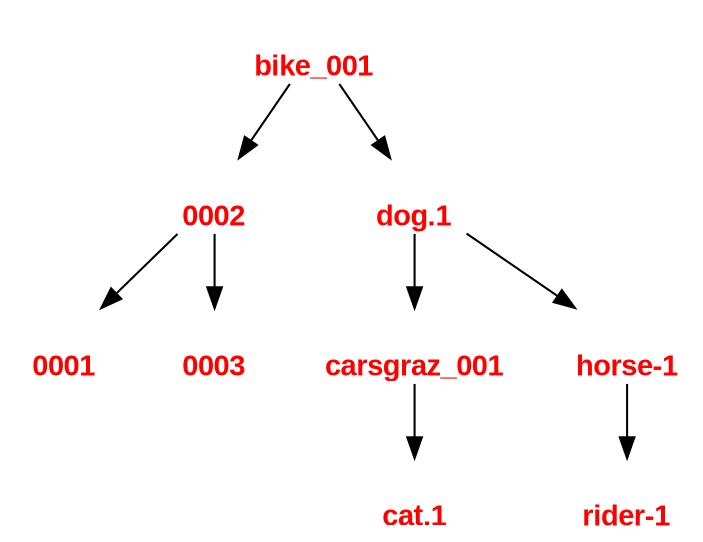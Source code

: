 // Árbol de Búsqueda Binaria
digraph {
	bike_001 [label=bike_001 fontcolor=red fontname="Arial Bold" image="C:\Users\USUARIO\AppData\Local\Temp\tmpsje_xdoq.png" labelloc=b shape=none]
	0002 [label=0002 fontcolor=red fontname="Arial Bold" image="C:\Users\USUARIO\AppData\Local\Temp\tmpezf5hk9e.png" labelloc=b shape=none]
	bike_001 -> 0002
	0001 [label=0001 fontcolor=red fontname="Arial Bold" image="C:\Users\USUARIO\AppData\Local\Temp\tmp0mf_5zbd.png" labelloc=b shape=none]
	0002 -> 0001
	0003 [label=0003 fontcolor=red fontname="Arial Bold" image="C:\Users\USUARIO\AppData\Local\Temp\tmpl1eavmzk.png" labelloc=b shape=none]
	0002 -> 0003
	"dog.1" [label="dog.1" fontcolor=red fontname="Arial Bold" image="C:\Users\USUARIO\AppData\Local\Temp\tmphl0ntyfs.png" labelloc=b shape=none]
	bike_001 -> "dog.1"
	carsgraz_001 [label=carsgraz_001 fontcolor=red fontname="Arial Bold" image="C:\Users\USUARIO\AppData\Local\Temp\tmpql5feazn.png" labelloc=b shape=none]
	"dog.1" -> carsgraz_001
	"cat.1" [label="cat.1" fontcolor=red fontname="Arial Bold" image="C:\Users\USUARIO\AppData\Local\Temp\tmp1d56k934.png" labelloc=b shape=none]
	carsgraz_001 -> "cat.1"
	"horse-1" [label="horse-1" fontcolor=red fontname="Arial Bold" image="C:\Users\USUARIO\AppData\Local\Temp\tmp11nwz5i9.png" labelloc=b shape=none]
	"dog.1" -> "horse-1"
	"rider-1" [label="rider-1" fontcolor=red fontname="Arial Bold" image="C:\Users\USUARIO\AppData\Local\Temp\tmpnz5pug5s.png" labelloc=b shape=none]
	"horse-1" -> "rider-1"
}
